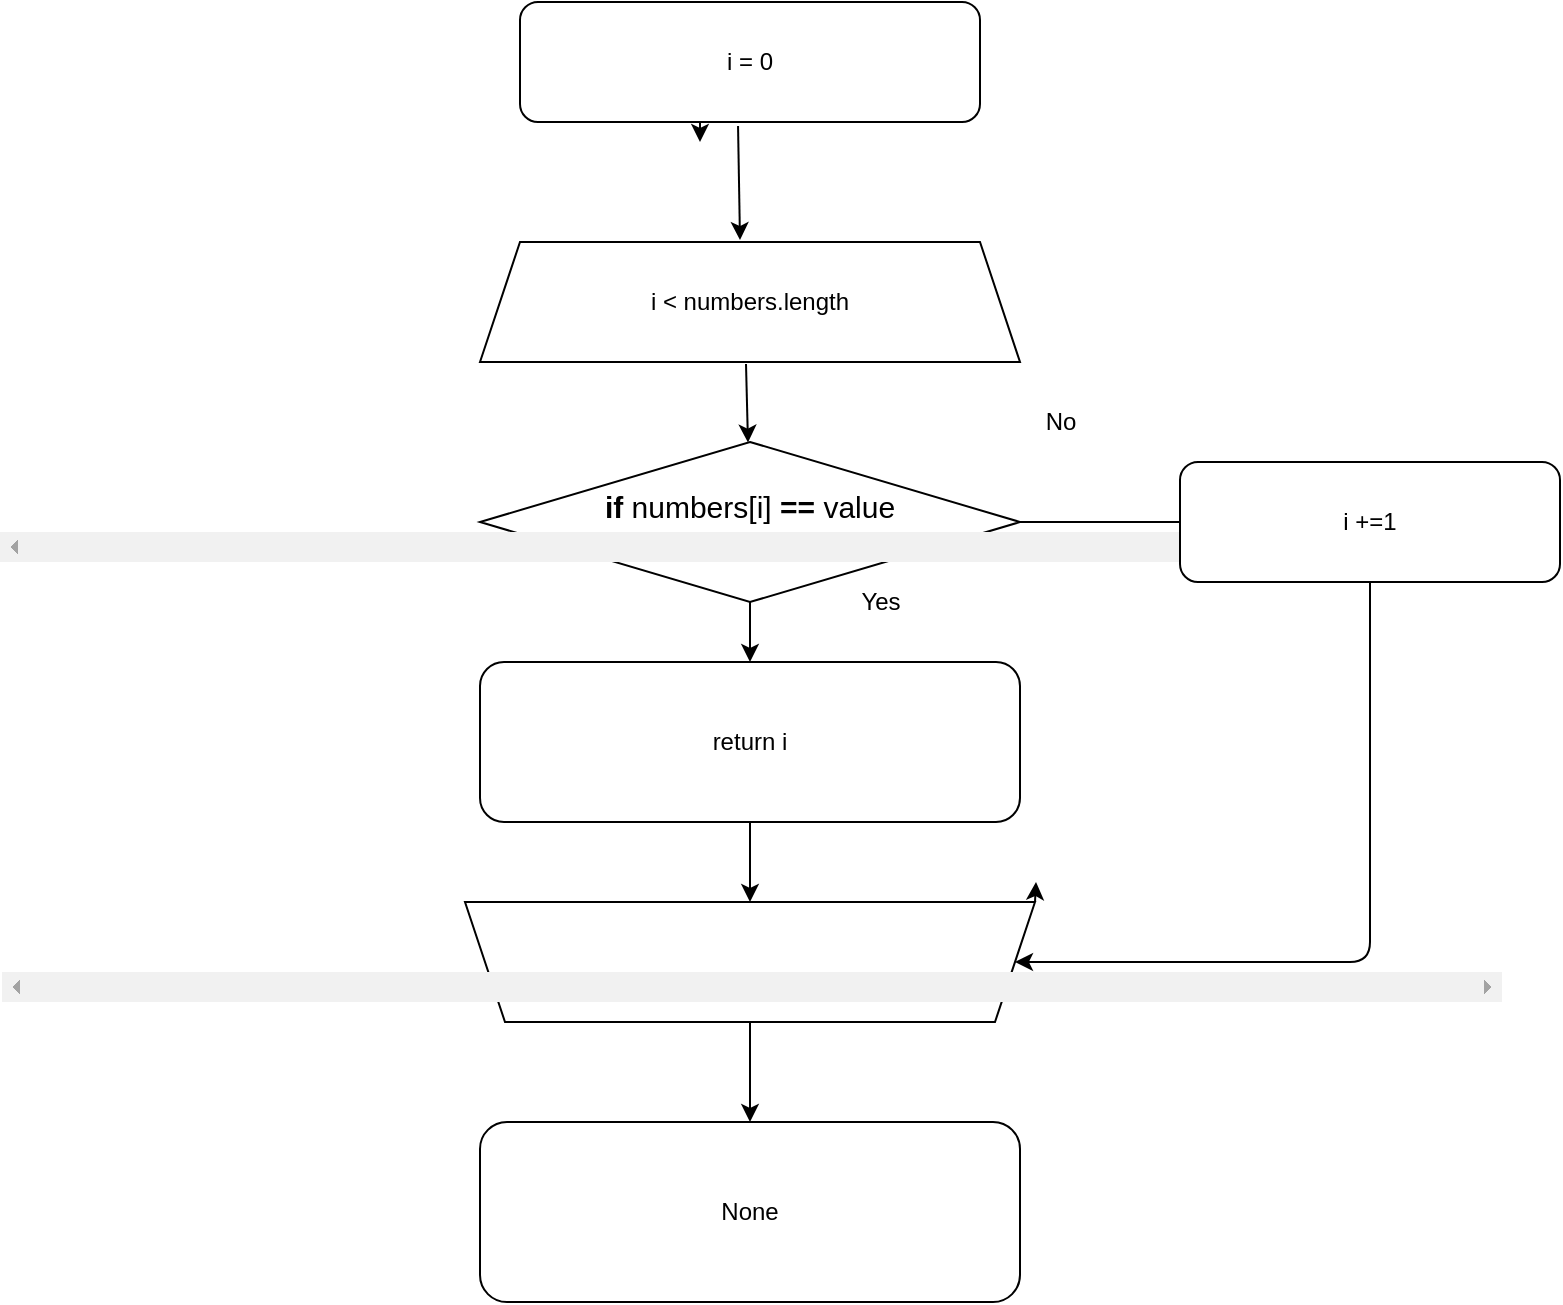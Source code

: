 <mxfile version="14.8.1" type="github">
  <diagram id="6UO_RfwHxwbF6oqnQ0xU" name="Page-1">
    <mxGraphModel dx="1691" dy="742" grid="1" gridSize="10" guides="1" tooltips="1" connect="1" arrows="1" fold="1" page="1" pageScale="1" pageWidth="827" pageHeight="1169" math="0" shadow="0">
      <root>
        <mxCell id="0" />
        <mxCell id="1" parent="0" />
        <mxCell id="Kb8ZxoE7uC22eAhm2sxR-25" style="edgeStyle=orthogonalEdgeStyle;rounded=0;orthogonalLoop=1;jettySize=auto;html=1;exitX=0.5;exitY=1;exitDx=0;exitDy=0;" edge="1" parent="1" source="Kb8ZxoE7uC22eAhm2sxR-1">
          <mxGeometry relative="1" as="geometry">
            <mxPoint x="300" y="110" as="targetPoint" />
          </mxGeometry>
        </mxCell>
        <mxCell id="Kb8ZxoE7uC22eAhm2sxR-1" value="i = 0" style="rounded=1;whiteSpace=wrap;html=1;" vertex="1" parent="1">
          <mxGeometry x="210" y="40" width="230" height="60" as="geometry" />
        </mxCell>
        <mxCell id="Kb8ZxoE7uC22eAhm2sxR-3" value="&lt;span&gt;i &amp;lt; numbers.length&lt;/span&gt;" style="shape=trapezoid;perimeter=trapezoidPerimeter;whiteSpace=wrap;html=1;fixedSize=1;" vertex="1" parent="1">
          <mxGeometry x="190" y="160" width="270" height="60" as="geometry" />
        </mxCell>
        <mxCell id="Kb8ZxoE7uC22eAhm2sxR-42" style="edgeStyle=orthogonalEdgeStyle;rounded=0;orthogonalLoop=1;jettySize=auto;html=1;exitX=0;exitY=1;exitDx=0;exitDy=0;" edge="1" parent="1" source="Kb8ZxoE7uC22eAhm2sxR-6">
          <mxGeometry relative="1" as="geometry">
            <mxPoint x="468" y="480" as="targetPoint" />
          </mxGeometry>
        </mxCell>
        <mxCell id="Kb8ZxoE7uC22eAhm2sxR-6" value="&lt;pre style=&quot;box-sizing: border-box ; font-family: &amp;#34;inconsolata&amp;#34; , sans-serif ; font-size: 15px ; overflow: scroll auto ; overflow-wrap: break-word ; border: none ; padding: 0px ; border-radius: 5px ; background: transparent ; margin-top: 0px ; margin-bottom: 0px ; width: 750px ; line-height: 24px&quot;&gt;&lt;br&gt;&lt;/pre&gt;" style="shape=trapezoid;perimeter=trapezoidPerimeter;whiteSpace=wrap;html=1;fixedSize=1;direction=west;" vertex="1" parent="1">
          <mxGeometry x="182.5" y="490" width="285" height="60" as="geometry" />
        </mxCell>
        <mxCell id="Kb8ZxoE7uC22eAhm2sxR-12" value="None" style="rounded=1;whiteSpace=wrap;html=1;" vertex="1" parent="1">
          <mxGeometry x="190" y="600" width="270" height="90" as="geometry" />
        </mxCell>
        <mxCell id="Kb8ZxoE7uC22eAhm2sxR-13" value="&lt;pre style=&quot;box-sizing: border-box ; font-family: &amp;#34;inconsolata&amp;#34; , sans-serif ; font-size: 15px ; overflow: scroll auto ; overflow-wrap: break-word ; border: none ; padding: 0px ; border-radius: 5px ; background: transparent ; margin-top: 0px ; margin-bottom: 0px ; width: 750px ; line-height: 24px&quot;&gt;&lt;span class=&quot;k&quot; style=&quot;box-sizing: border-box ; font-weight: bold&quot;&gt;if&lt;/span&gt; &lt;span class=&quot;n&quot; style=&quot;box-sizing: border-box&quot;&gt;numbers&lt;/span&gt;&lt;span class=&quot;p&quot; style=&quot;box-sizing: border-box&quot;&gt;[&lt;/span&gt;&lt;span class=&quot;n&quot; style=&quot;box-sizing: border-box&quot;&gt;i&lt;/span&gt;&lt;span class=&quot;p&quot; style=&quot;box-sizing: border-box&quot;&gt;]&lt;/span&gt; &lt;span class=&quot;o&quot; style=&quot;box-sizing: border-box ; font-weight: bold&quot;&gt;==&lt;/span&gt; &lt;span class=&quot;n&quot; style=&quot;box-sizing: border-box&quot;&gt;value&lt;/span&gt;&lt;/pre&gt;" style="rhombus;whiteSpace=wrap;html=1;" vertex="1" parent="1">
          <mxGeometry x="190" y="260" width="270" height="80" as="geometry" />
        </mxCell>
        <mxCell id="Kb8ZxoE7uC22eAhm2sxR-18" value="i +=1" style="rounded=1;whiteSpace=wrap;html=1;" vertex="1" parent="1">
          <mxGeometry x="540" y="270" width="190" height="60" as="geometry" />
        </mxCell>
        <mxCell id="Kb8ZxoE7uC22eAhm2sxR-19" value="" style="endArrow=none;html=1;entryX=0;entryY=0.5;entryDx=0;entryDy=0;exitX=1;exitY=0.5;exitDx=0;exitDy=0;" edge="1" parent="1" source="Kb8ZxoE7uC22eAhm2sxR-13" target="Kb8ZxoE7uC22eAhm2sxR-18">
          <mxGeometry width="50" height="50" relative="1" as="geometry">
            <mxPoint x="370" y="420" as="sourcePoint" />
            <mxPoint x="420" y="370" as="targetPoint" />
          </mxGeometry>
        </mxCell>
        <mxCell id="Kb8ZxoE7uC22eAhm2sxR-20" value="No" style="text;html=1;align=center;verticalAlign=middle;resizable=0;points=[];autosize=1;strokeColor=none;" vertex="1" parent="1">
          <mxGeometry x="465" y="240" width="30" height="20" as="geometry" />
        </mxCell>
        <mxCell id="Kb8ZxoE7uC22eAhm2sxR-22" value="" style="endArrow=classic;html=1;entryX=0;entryY=0.5;entryDx=0;entryDy=0;exitX=0.5;exitY=1;exitDx=0;exitDy=0;" edge="1" parent="1" source="Kb8ZxoE7uC22eAhm2sxR-18" target="Kb8ZxoE7uC22eAhm2sxR-6">
          <mxGeometry width="50" height="50" relative="1" as="geometry">
            <mxPoint x="650" y="340" as="sourcePoint" />
            <mxPoint x="420" y="370" as="targetPoint" />
            <Array as="points">
              <mxPoint x="635" y="400" />
              <mxPoint x="635" y="520" />
            </Array>
          </mxGeometry>
        </mxCell>
        <mxCell id="Kb8ZxoE7uC22eAhm2sxR-24" value="" style="endArrow=classic;html=1;exitX=0.474;exitY=1.033;exitDx=0;exitDy=0;exitPerimeter=0;" edge="1" parent="1" source="Kb8ZxoE7uC22eAhm2sxR-1">
          <mxGeometry width="50" height="50" relative="1" as="geometry">
            <mxPoint x="300" y="100" as="sourcePoint" />
            <mxPoint x="320" y="159" as="targetPoint" />
          </mxGeometry>
        </mxCell>
        <mxCell id="Kb8ZxoE7uC22eAhm2sxR-27" value="" style="endArrow=classic;html=1;exitX=0.5;exitY=0;exitDx=0;exitDy=0;" edge="1" parent="1" source="Kb8ZxoE7uC22eAhm2sxR-6" target="Kb8ZxoE7uC22eAhm2sxR-12">
          <mxGeometry width="50" height="50" relative="1" as="geometry">
            <mxPoint x="370" y="420" as="sourcePoint" />
            <mxPoint x="420" y="370" as="targetPoint" />
          </mxGeometry>
        </mxCell>
        <mxCell id="Kb8ZxoE7uC22eAhm2sxR-28" value="" style="endArrow=classic;html=1;" edge="1" parent="1" target="Kb8ZxoE7uC22eAhm2sxR-13">
          <mxGeometry width="50" height="50" relative="1" as="geometry">
            <mxPoint x="323" y="221" as="sourcePoint" />
            <mxPoint x="420" y="410" as="targetPoint" />
          </mxGeometry>
        </mxCell>
        <mxCell id="Kb8ZxoE7uC22eAhm2sxR-31" value="&lt;span&gt;return i&lt;/span&gt;" style="rounded=1;whiteSpace=wrap;html=1;" vertex="1" parent="1">
          <mxGeometry x="190" y="370" width="270" height="80" as="geometry" />
        </mxCell>
        <mxCell id="Kb8ZxoE7uC22eAhm2sxR-34" value="Yes" style="text;html=1;align=center;verticalAlign=middle;resizable=0;points=[];autosize=1;strokeColor=none;" vertex="1" parent="1">
          <mxGeometry x="370" y="330" width="40" height="20" as="geometry" />
        </mxCell>
        <mxCell id="Kb8ZxoE7uC22eAhm2sxR-40" value="" style="endArrow=classic;html=1;exitX=0.5;exitY=1;exitDx=0;exitDy=0;" edge="1" parent="1" source="Kb8ZxoE7uC22eAhm2sxR-13" target="Kb8ZxoE7uC22eAhm2sxR-31">
          <mxGeometry width="50" height="50" relative="1" as="geometry">
            <mxPoint x="370" y="440" as="sourcePoint" />
            <mxPoint x="420" y="390" as="targetPoint" />
          </mxGeometry>
        </mxCell>
        <mxCell id="Kb8ZxoE7uC22eAhm2sxR-41" value="" style="endArrow=classic;html=1;exitX=0.5;exitY=1;exitDx=0;exitDy=0;entryX=0.5;entryY=1;entryDx=0;entryDy=0;" edge="1" parent="1" source="Kb8ZxoE7uC22eAhm2sxR-31" target="Kb8ZxoE7uC22eAhm2sxR-6">
          <mxGeometry width="50" height="50" relative="1" as="geometry">
            <mxPoint x="370" y="440" as="sourcePoint" />
            <mxPoint x="420" y="390" as="targetPoint" />
          </mxGeometry>
        </mxCell>
      </root>
    </mxGraphModel>
  </diagram>
</mxfile>

